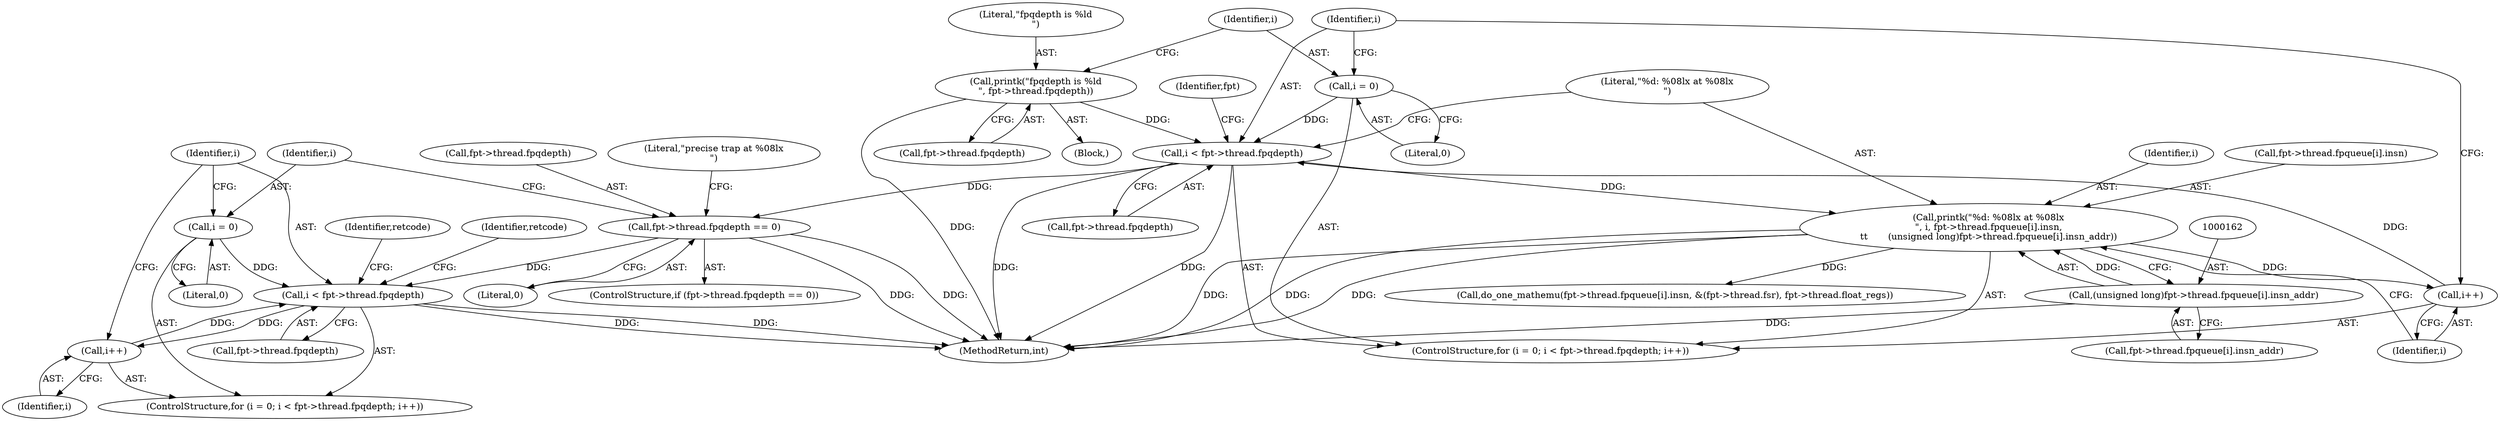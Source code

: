 digraph "0_linux_a8b0ca17b80e92faab46ee7179ba9e99ccb61233_41@API" {
"1000232" [label="(Call,i < fpt->thread.fpqdepth)"];
"1000239" [label="(Call,i++)"];
"1000232" [label="(Call,i < fpt->thread.fpqdepth)"];
"1000229" [label="(Call,i = 0)"];
"1000173" [label="(Call,fpt->thread.fpqdepth == 0)"];
"1000140" [label="(Call,i < fpt->thread.fpqdepth)"];
"1000147" [label="(Call,i++)"];
"1000149" [label="(Call,printk(\"%d: %08lx at %08lx\n\", i, fpt->thread.fpqueue[i].insn,\n\t\t       (unsigned long)fpt->thread.fpqueue[i].insn_addr))"];
"1000161" [label="(Call,(unsigned long)fpt->thread.fpqueue[i].insn_addr)"];
"1000137" [label="(Call,i = 0)"];
"1000129" [label="(Call,printk(\"fpqdepth is %ld\n\", fpt->thread.fpqdepth))"];
"1000182" [label="(Literal,\"precise trap at %08lx\n\")"];
"1000137" [label="(Call,i = 0)"];
"1000142" [label="(Call,fpt->thread.fpqdepth)"];
"1000174" [label="(Call,fpt->thread.fpqdepth)"];
"1000232" [label="(Call,i < fpt->thread.fpqdepth)"];
"1000163" [label="(Call,fpt->thread.fpqueue[i].insn_addr)"];
"1000151" [label="(Identifier,i)"];
"1000270" [label="(Identifier,retcode)"];
"1000147" [label="(Call,i++)"];
"1000172" [label="(ControlStructure,if (fpt->thread.fpqdepth == 0))"];
"1000130" [label="(Literal,\"fpqdepth is %ld\n\")"];
"1000233" [label="(Identifier,i)"];
"1000239" [label="(Call,i++)"];
"1000131" [label="(Call,fpt->thread.fpqdepth)"];
"1000228" [label="(ControlStructure,for (i = 0; i < fpt->thread.fpqdepth; i++))"];
"1000231" [label="(Literal,0)"];
"1000161" [label="(Call,(unsigned long)fpt->thread.fpqueue[i].insn_addr)"];
"1000141" [label="(Identifier,i)"];
"1000152" [label="(Call,fpt->thread.fpqueue[i].insn)"];
"1000111" [label="(Block,)"];
"1000139" [label="(Literal,0)"];
"1000176" [label="(Identifier,fpt)"];
"1000140" [label="(Call,i < fpt->thread.fpqdepth)"];
"1000149" [label="(Call,printk(\"%d: %08lx at %08lx\n\", i, fpt->thread.fpqueue[i].insn,\n\t\t       (unsigned long)fpt->thread.fpqueue[i].insn_addr))"];
"1000136" [label="(ControlStructure,for (i = 0; i < fpt->thread.fpqdepth; i++))"];
"1000244" [label="(Call,do_one_mathemu(fpt->thread.fpqueue[i].insn, &(fpt->thread.fsr), fpt->thread.float_regs))"];
"1000240" [label="(Identifier,i)"];
"1000234" [label="(Call,fpt->thread.fpqdepth)"];
"1000230" [label="(Identifier,i)"];
"1000129" [label="(Call,printk(\"fpqdepth is %ld\n\", fpt->thread.fpqdepth))"];
"1000150" [label="(Literal,\"%d: %08lx at %08lx\n\")"];
"1000243" [label="(Identifier,retcode)"];
"1000229" [label="(Call,i = 0)"];
"1000298" [label="(MethodReturn,int)"];
"1000148" [label="(Identifier,i)"];
"1000173" [label="(Call,fpt->thread.fpqdepth == 0)"];
"1000138" [label="(Identifier,i)"];
"1000179" [label="(Literal,0)"];
"1000232" -> "1000228"  [label="AST: "];
"1000232" -> "1000234"  [label="CFG: "];
"1000233" -> "1000232"  [label="AST: "];
"1000234" -> "1000232"  [label="AST: "];
"1000243" -> "1000232"  [label="CFG: "];
"1000270" -> "1000232"  [label="CFG: "];
"1000232" -> "1000298"  [label="DDG: "];
"1000232" -> "1000298"  [label="DDG: "];
"1000239" -> "1000232"  [label="DDG: "];
"1000229" -> "1000232"  [label="DDG: "];
"1000173" -> "1000232"  [label="DDG: "];
"1000232" -> "1000239"  [label="DDG: "];
"1000239" -> "1000228"  [label="AST: "];
"1000239" -> "1000240"  [label="CFG: "];
"1000240" -> "1000239"  [label="AST: "];
"1000233" -> "1000239"  [label="CFG: "];
"1000229" -> "1000228"  [label="AST: "];
"1000229" -> "1000231"  [label="CFG: "];
"1000230" -> "1000229"  [label="AST: "];
"1000231" -> "1000229"  [label="AST: "];
"1000233" -> "1000229"  [label="CFG: "];
"1000173" -> "1000172"  [label="AST: "];
"1000173" -> "1000179"  [label="CFG: "];
"1000174" -> "1000173"  [label="AST: "];
"1000179" -> "1000173"  [label="AST: "];
"1000182" -> "1000173"  [label="CFG: "];
"1000230" -> "1000173"  [label="CFG: "];
"1000173" -> "1000298"  [label="DDG: "];
"1000173" -> "1000298"  [label="DDG: "];
"1000140" -> "1000173"  [label="DDG: "];
"1000140" -> "1000136"  [label="AST: "];
"1000140" -> "1000142"  [label="CFG: "];
"1000141" -> "1000140"  [label="AST: "];
"1000142" -> "1000140"  [label="AST: "];
"1000150" -> "1000140"  [label="CFG: "];
"1000176" -> "1000140"  [label="CFG: "];
"1000140" -> "1000298"  [label="DDG: "];
"1000140" -> "1000298"  [label="DDG: "];
"1000147" -> "1000140"  [label="DDG: "];
"1000137" -> "1000140"  [label="DDG: "];
"1000129" -> "1000140"  [label="DDG: "];
"1000140" -> "1000149"  [label="DDG: "];
"1000147" -> "1000136"  [label="AST: "];
"1000147" -> "1000148"  [label="CFG: "];
"1000148" -> "1000147"  [label="AST: "];
"1000141" -> "1000147"  [label="CFG: "];
"1000149" -> "1000147"  [label="DDG: "];
"1000149" -> "1000136"  [label="AST: "];
"1000149" -> "1000161"  [label="CFG: "];
"1000150" -> "1000149"  [label="AST: "];
"1000151" -> "1000149"  [label="AST: "];
"1000152" -> "1000149"  [label="AST: "];
"1000161" -> "1000149"  [label="AST: "];
"1000148" -> "1000149"  [label="CFG: "];
"1000149" -> "1000298"  [label="DDG: "];
"1000149" -> "1000298"  [label="DDG: "];
"1000149" -> "1000298"  [label="DDG: "];
"1000161" -> "1000149"  [label="DDG: "];
"1000149" -> "1000244"  [label="DDG: "];
"1000161" -> "1000163"  [label="CFG: "];
"1000162" -> "1000161"  [label="AST: "];
"1000163" -> "1000161"  [label="AST: "];
"1000161" -> "1000298"  [label="DDG: "];
"1000137" -> "1000136"  [label="AST: "];
"1000137" -> "1000139"  [label="CFG: "];
"1000138" -> "1000137"  [label="AST: "];
"1000139" -> "1000137"  [label="AST: "];
"1000141" -> "1000137"  [label="CFG: "];
"1000129" -> "1000111"  [label="AST: "];
"1000129" -> "1000131"  [label="CFG: "];
"1000130" -> "1000129"  [label="AST: "];
"1000131" -> "1000129"  [label="AST: "];
"1000138" -> "1000129"  [label="CFG: "];
"1000129" -> "1000298"  [label="DDG: "];
}
